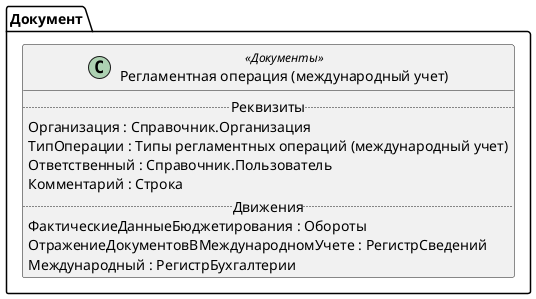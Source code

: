﻿@startuml РегламентнаяОперацияМеждународныйУчет
'!include templates.wsd
'..\include templates.wsd
class Документ.РегламентнаяОперацияМеждународныйУчет as "Регламентная операция (международный учет)" <<Документы>>
{
..Реквизиты..
Организация : Справочник.Организация
ТипОперации : Типы регламентных операций (международный учет)
Ответственный : Справочник.Пользователь
Комментарий : Строка
..Движения..
ФактическиеДанныеБюджетирования : Обороты
ОтражениеДокументовВМеждународномУчете : РегистрСведений
Международный : РегистрБухгалтерии
}
@enduml
